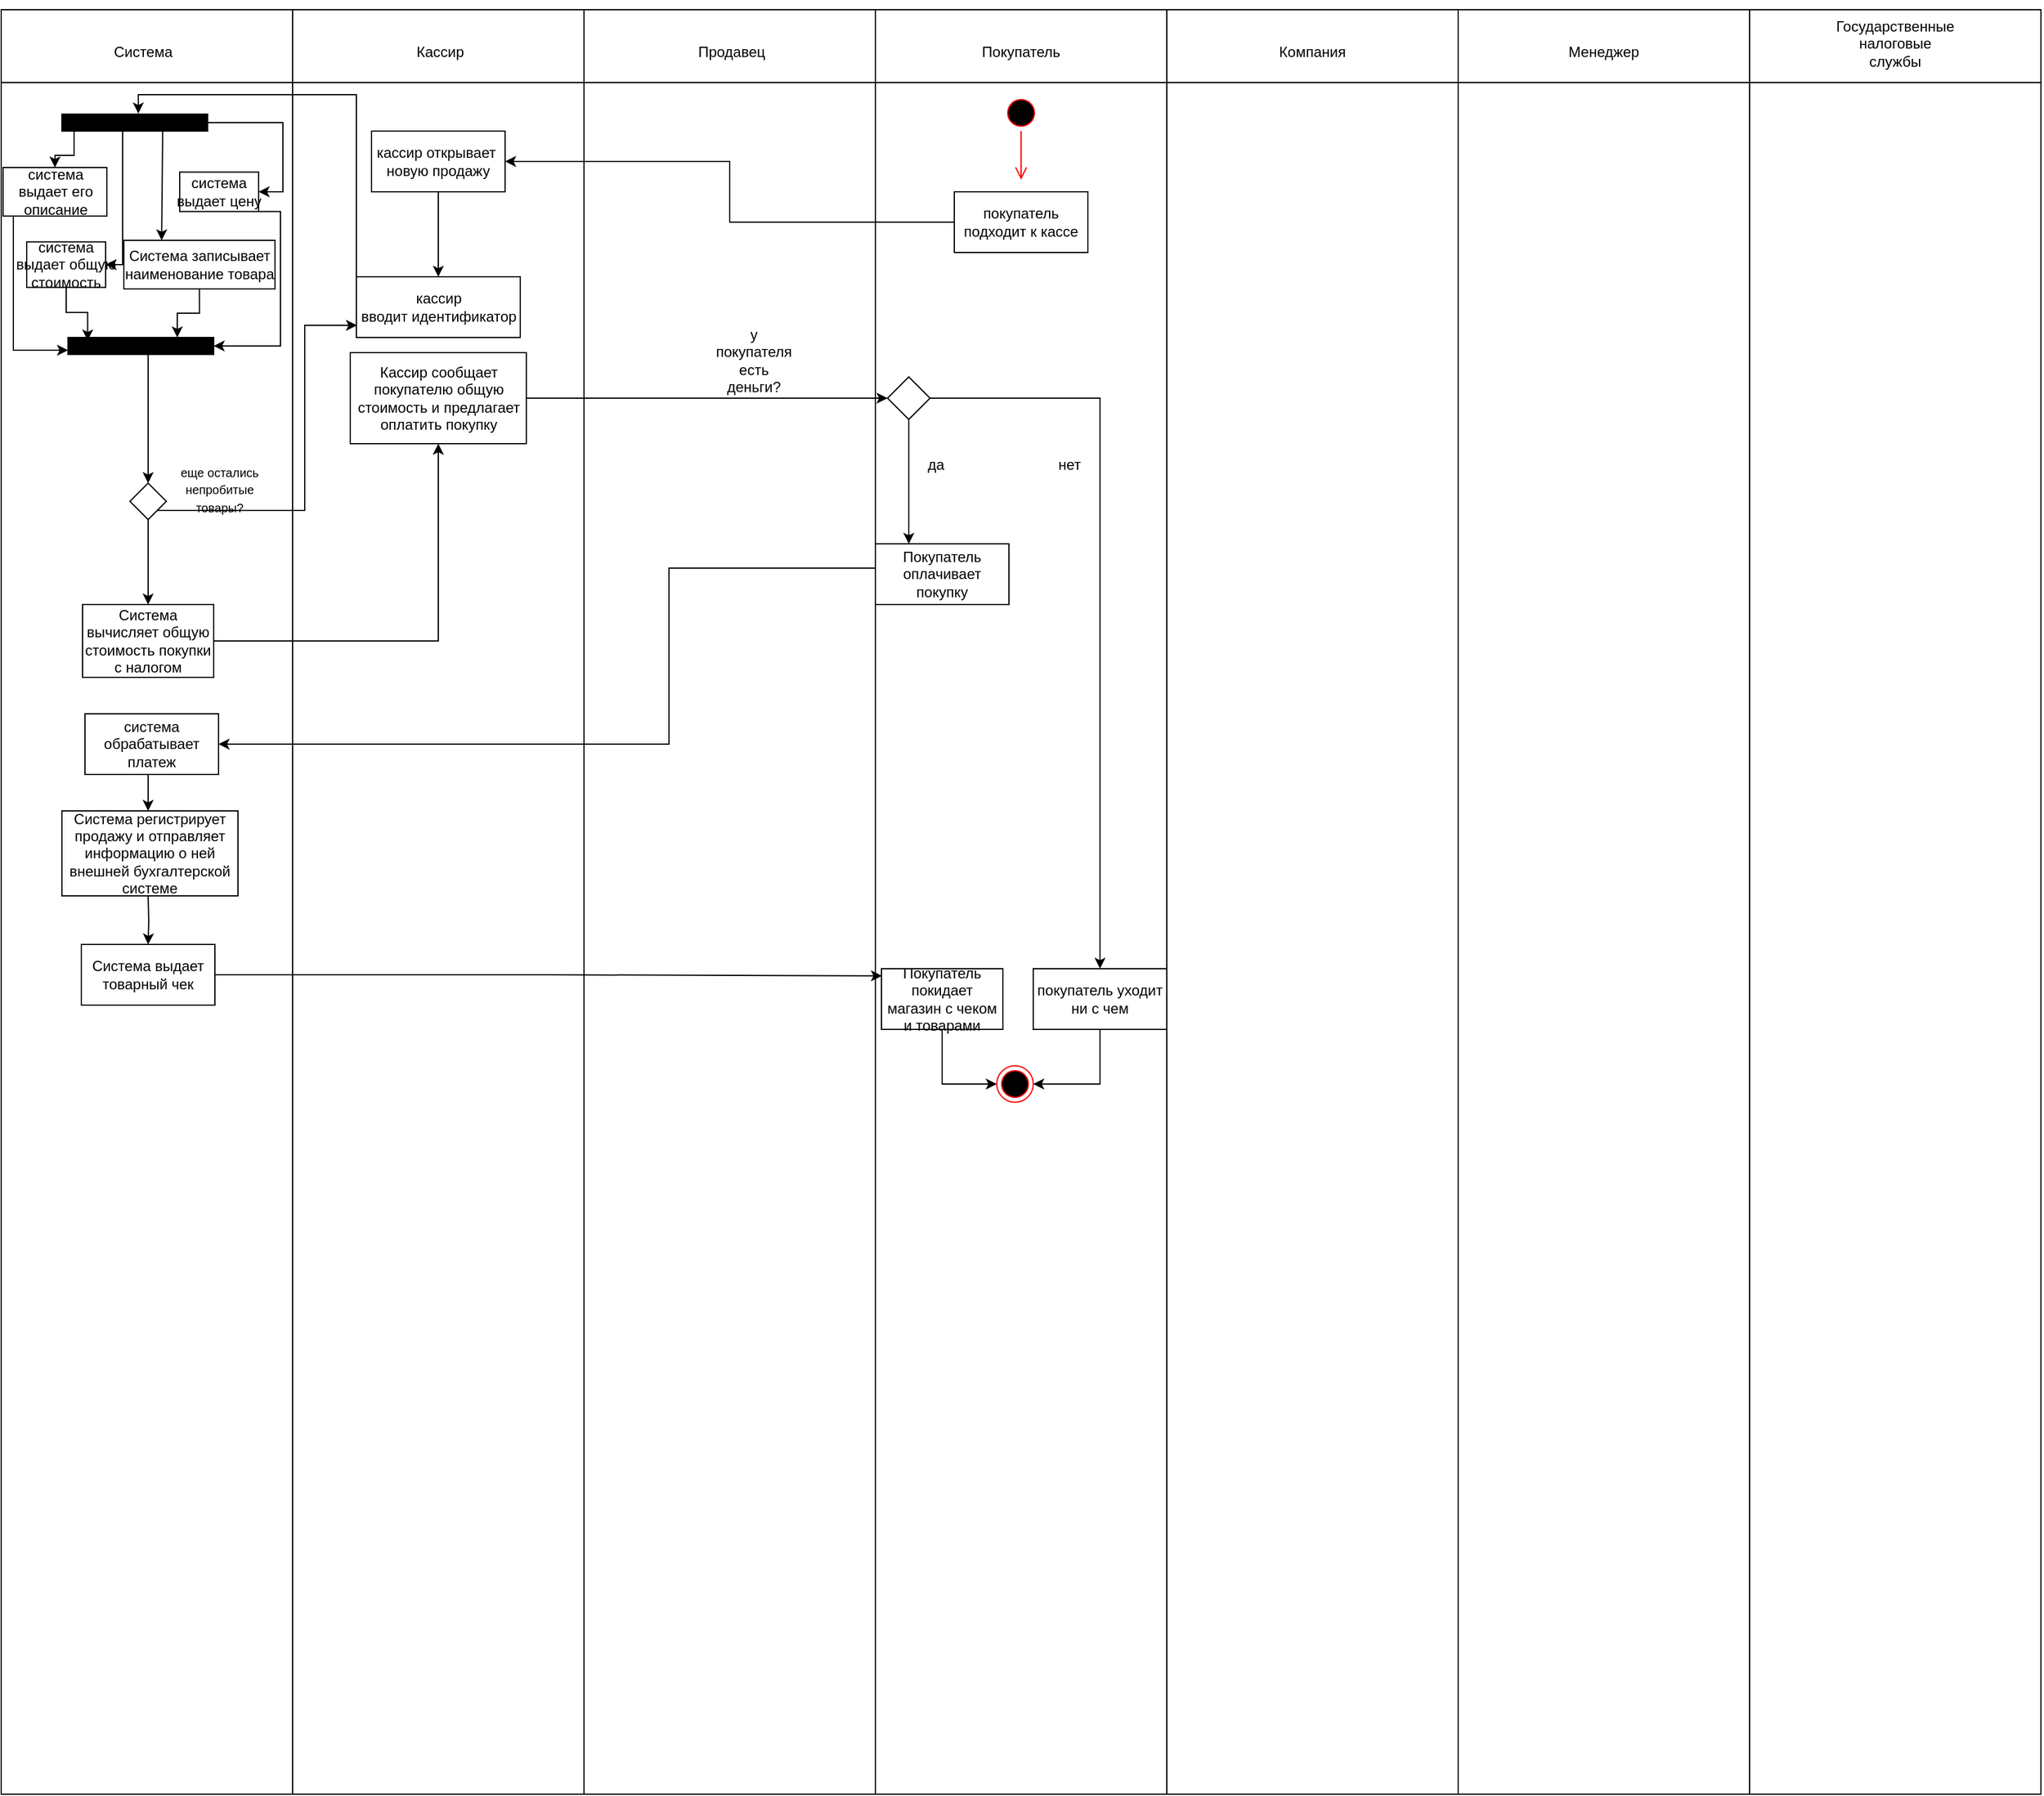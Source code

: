 <mxfile version="26.0.6">
  <diagram name="Страница — 1" id="YBc_dfW4GbQZjzxW0Ta1">
    <mxGraphModel dx="2222" dy="650" grid="1" gridSize="10" guides="1" tooltips="1" connect="1" arrows="1" fold="1" page="1" pageScale="1" pageWidth="827" pageHeight="1169" math="0" shadow="0">
      <root>
        <mxCell id="0" />
        <mxCell id="1" parent="0" />
        <mxCell id="ZcSVCY-HChu_1TqKnKob-4" value="" style="rounded=0;whiteSpace=wrap;html=1;" vertex="1" parent="1">
          <mxGeometry x="940" y="320" width="240" height="1470" as="geometry" />
        </mxCell>
        <mxCell id="ZcSVCY-HChu_1TqKnKob-5" value="" style="rounded=0;whiteSpace=wrap;html=1;" vertex="1" parent="1">
          <mxGeometry x="700" y="320" width="240" height="1470" as="geometry" />
        </mxCell>
        <mxCell id="ZcSVCY-HChu_1TqKnKob-6" value="" style="rounded=0;whiteSpace=wrap;html=1;" vertex="1" parent="1">
          <mxGeometry x="460" y="320" width="240" height="1470" as="geometry" />
        </mxCell>
        <mxCell id="ZcSVCY-HChu_1TqKnKob-7" value="" style="rounded=0;whiteSpace=wrap;html=1;" vertex="1" parent="1">
          <mxGeometry x="220" y="320" width="240" height="1470" as="geometry" />
        </mxCell>
        <mxCell id="ZcSVCY-HChu_1TqKnKob-8" value="" style="rounded=0;whiteSpace=wrap;html=1;" vertex="1" parent="1">
          <mxGeometry x="-20" y="320" width="240" height="1470" as="geometry" />
        </mxCell>
        <mxCell id="ZcSVCY-HChu_1TqKnKob-9" value="" style="rounded=0;whiteSpace=wrap;html=1;" vertex="1" parent="1">
          <mxGeometry x="-260" y="320" width="240" height="1470" as="geometry" />
        </mxCell>
        <mxCell id="ZcSVCY-HChu_1TqKnKob-10" value="&amp;nbsp;Кассир" style="text;html=1;align=center;verticalAlign=middle;whiteSpace=wrap;rounded=0;" vertex="1" parent="1">
          <mxGeometry x="-170" y="340" width="60" height="30" as="geometry" />
        </mxCell>
        <mxCell id="ZcSVCY-HChu_1TqKnKob-11" value="&amp;nbsp;Продавец" style="text;html=1;align=center;verticalAlign=middle;whiteSpace=wrap;rounded=0;" vertex="1" parent="1">
          <mxGeometry x="70" y="340" width="60" height="30" as="geometry" />
        </mxCell>
        <mxCell id="ZcSVCY-HChu_1TqKnKob-12" value="Покупатель" style="text;html=1;align=center;verticalAlign=middle;whiteSpace=wrap;rounded=0;" vertex="1" parent="1">
          <mxGeometry x="310" y="340" width="60" height="30" as="geometry" />
        </mxCell>
        <mxCell id="ZcSVCY-HChu_1TqKnKob-13" value="Компания" style="text;html=1;align=center;verticalAlign=middle;whiteSpace=wrap;rounded=0;" vertex="1" parent="1">
          <mxGeometry x="550" y="340" width="60" height="30" as="geometry" />
        </mxCell>
        <mxCell id="ZcSVCY-HChu_1TqKnKob-14" value="Менеджер" style="text;html=1;align=center;verticalAlign=middle;whiteSpace=wrap;rounded=0;" vertex="1" parent="1">
          <mxGeometry x="790" y="340" width="60" height="30" as="geometry" />
        </mxCell>
        <mxCell id="ZcSVCY-HChu_1TqKnKob-15" value="&#xa;Государственные налоговые службы&#xa;&#xa;" style="text;html=1;align=center;verticalAlign=middle;whiteSpace=wrap;rounded=0;" vertex="1" parent="1">
          <mxGeometry x="1030" y="340" width="60" height="30" as="geometry" />
        </mxCell>
        <mxCell id="ZcSVCY-HChu_1TqKnKob-20" value="" style="ellipse;html=1;shape=startState;fillColor=#000000;strokeColor=#ff0000;" vertex="1" parent="1">
          <mxGeometry x="325" y="390" width="30" height="30" as="geometry" />
        </mxCell>
        <mxCell id="ZcSVCY-HChu_1TqKnKob-21" value="" style="edgeStyle=orthogonalEdgeStyle;html=1;verticalAlign=bottom;endArrow=open;endSize=8;strokeColor=#ff0000;rounded=0;" edge="1" source="ZcSVCY-HChu_1TqKnKob-20" parent="1">
          <mxGeometry relative="1" as="geometry">
            <mxPoint x="340" y="460" as="targetPoint" />
            <Array as="points">
              <mxPoint x="340" y="440" />
              <mxPoint x="340" y="440" />
            </Array>
          </mxGeometry>
        </mxCell>
        <mxCell id="ZcSVCY-HChu_1TqKnKob-36" style="edgeStyle=orthogonalEdgeStyle;rounded=0;orthogonalLoop=1;jettySize=auto;html=1;exitX=0;exitY=0.5;exitDx=0;exitDy=0;" edge="1" parent="1" source="ZcSVCY-HChu_1TqKnKob-23" target="ZcSVCY-HChu_1TqKnKob-28">
          <mxGeometry relative="1" as="geometry" />
        </mxCell>
        <mxCell id="ZcSVCY-HChu_1TqKnKob-23" value="покупатель подходит к кассе" style="html=1;whiteSpace=wrap;" vertex="1" parent="1">
          <mxGeometry x="285" y="470" width="110" height="50" as="geometry" />
        </mxCell>
        <mxCell id="ZcSVCY-HChu_1TqKnKob-24" value="кассир&lt;div&gt;вводит&amp;nbsp;идентификатор&lt;/div&gt;" style="html=1;whiteSpace=wrap;" vertex="1" parent="1">
          <mxGeometry x="-207.5" y="540" width="135" height="50" as="geometry" />
        </mxCell>
        <mxCell id="ZcSVCY-HChu_1TqKnKob-30" style="edgeStyle=orthogonalEdgeStyle;rounded=0;orthogonalLoop=1;jettySize=auto;html=1;exitX=0.5;exitY=1;exitDx=0;exitDy=0;entryX=0.5;entryY=0;entryDx=0;entryDy=0;" edge="1" parent="1" source="ZcSVCY-HChu_1TqKnKob-28" target="ZcSVCY-HChu_1TqKnKob-24">
          <mxGeometry relative="1" as="geometry" />
        </mxCell>
        <mxCell id="ZcSVCY-HChu_1TqKnKob-28" value="кассир открывает&amp;nbsp;&lt;div&gt;новую продажу&lt;/div&gt;" style="html=1;whiteSpace=wrap;" vertex="1" parent="1">
          <mxGeometry x="-195" y="420" width="110" height="50" as="geometry" />
        </mxCell>
        <mxCell id="ZcSVCY-HChu_1TqKnKob-33" value="" style="rounded=0;whiteSpace=wrap;html=1;" vertex="1" parent="1">
          <mxGeometry x="-500" y="320" width="240" height="1470" as="geometry" />
        </mxCell>
        <mxCell id="ZcSVCY-HChu_1TqKnKob-18" value="" style="endArrow=none;html=1;rounded=0;" edge="1" parent="1">
          <mxGeometry width="50" height="50" relative="1" as="geometry">
            <mxPoint x="1180" y="380" as="sourcePoint" />
            <mxPoint x="-500" y="380" as="targetPoint" />
          </mxGeometry>
        </mxCell>
        <mxCell id="ZcSVCY-HChu_1TqKnKob-35" value="Система" style="text;html=1;align=center;verticalAlign=middle;whiteSpace=wrap;rounded=0;" vertex="1" parent="1">
          <mxGeometry x="-413" y="340" width="60" height="30" as="geometry" />
        </mxCell>
        <mxCell id="ZcSVCY-HChu_1TqKnKob-93" style="edgeStyle=orthogonalEdgeStyle;rounded=0;orthogonalLoop=1;jettySize=auto;html=1;exitX=0.5;exitY=1;exitDx=0;exitDy=0;entryX=0.75;entryY=0;entryDx=0;entryDy=0;" edge="1" parent="1" source="ZcSVCY-HChu_1TqKnKob-37" target="ZcSVCY-HChu_1TqKnKob-88">
          <mxGeometry relative="1" as="geometry" />
        </mxCell>
        <mxCell id="ZcSVCY-HChu_1TqKnKob-37" value="Система записывает наименование товара" style="html=1;whiteSpace=wrap;" vertex="1" parent="1">
          <mxGeometry x="-399" y="510" width="124.5" height="40" as="geometry" />
        </mxCell>
        <mxCell id="ZcSVCY-HChu_1TqKnKob-51" style="edgeStyle=orthogonalEdgeStyle;rounded=0;orthogonalLoop=1;jettySize=auto;html=1;exitX=0.5;exitY=1;exitDx=0;exitDy=0;entryX=0.5;entryY=0;entryDx=0;entryDy=0;" edge="1" parent="1" source="ZcSVCY-HChu_1TqKnKob-40" target="ZcSVCY-HChu_1TqKnKob-50">
          <mxGeometry relative="1" as="geometry" />
        </mxCell>
        <mxCell id="ZcSVCY-HChu_1TqKnKob-96" style="edgeStyle=orthogonalEdgeStyle;rounded=0;orthogonalLoop=1;jettySize=auto;html=1;exitX=1;exitY=1;exitDx=0;exitDy=0;" edge="1" parent="1" source="ZcSVCY-HChu_1TqKnKob-40">
          <mxGeometry relative="1" as="geometry">
            <mxPoint x="-207" y="580" as="targetPoint" />
            <Array as="points">
              <mxPoint x="-250" y="733" />
              <mxPoint x="-250" y="580" />
              <mxPoint x="-208" y="580" />
            </Array>
          </mxGeometry>
        </mxCell>
        <mxCell id="ZcSVCY-HChu_1TqKnKob-40" value="" style="rhombus;whiteSpace=wrap;html=1;" vertex="1" parent="1">
          <mxGeometry x="-394" y="710" width="30" height="30" as="geometry" />
        </mxCell>
        <mxCell id="ZcSVCY-HChu_1TqKnKob-46" value="&lt;font style=&quot;font-size: 10px;&quot;&gt;еще остались непробитые товары?&lt;/font&gt;" style="text;html=1;align=center;verticalAlign=middle;whiteSpace=wrap;rounded=0;" vertex="1" parent="1">
          <mxGeometry x="-364.5" y="700" width="88" height="30" as="geometry" />
        </mxCell>
        <mxCell id="ZcSVCY-HChu_1TqKnKob-53" style="edgeStyle=orthogonalEdgeStyle;rounded=0;orthogonalLoop=1;jettySize=auto;html=1;exitX=1;exitY=0.5;exitDx=0;exitDy=0;" edge="1" parent="1" source="ZcSVCY-HChu_1TqKnKob-50" target="ZcSVCY-HChu_1TqKnKob-52">
          <mxGeometry relative="1" as="geometry" />
        </mxCell>
        <mxCell id="ZcSVCY-HChu_1TqKnKob-50" value=" Система вычисляет общую стоимость покупки с налогом" style="html=1;whiteSpace=wrap;" vertex="1" parent="1">
          <mxGeometry x="-433" y="810" width="108" height="60" as="geometry" />
        </mxCell>
        <mxCell id="ZcSVCY-HChu_1TqKnKob-52" value="Кассир сообщает покупателю общую стоимость и предлагает оплатить покупку" style="html=1;whiteSpace=wrap;" vertex="1" parent="1">
          <mxGeometry x="-212.5" y="602.5" width="145" height="75" as="geometry" />
        </mxCell>
        <mxCell id="ZcSVCY-HChu_1TqKnKob-98" style="edgeStyle=orthogonalEdgeStyle;rounded=0;orthogonalLoop=1;jettySize=auto;html=1;exitX=0.5;exitY=1;exitDx=0;exitDy=0;entryX=1;entryY=0.5;entryDx=0;entryDy=0;" edge="1" parent="1" source="ZcSVCY-HChu_1TqKnKob-54" target="ZcSVCY-HChu_1TqKnKob-56">
          <mxGeometry relative="1" as="geometry">
            <Array as="points">
              <mxPoint x="275" y="780" />
              <mxPoint x="50" y="780" />
              <mxPoint x="50" y="925" />
            </Array>
          </mxGeometry>
        </mxCell>
        <mxCell id="ZcSVCY-HChu_1TqKnKob-54" value="Покупатель оплачивает покупку" style="html=1;whiteSpace=wrap;" vertex="1" parent="1">
          <mxGeometry x="220" y="760" width="110" height="50" as="geometry" />
        </mxCell>
        <mxCell id="ZcSVCY-HChu_1TqKnKob-59" style="edgeStyle=orthogonalEdgeStyle;rounded=0;orthogonalLoop=1;jettySize=auto;html=1;exitX=0.5;exitY=1;exitDx=0;exitDy=0;entryX=0.5;entryY=0;entryDx=0;entryDy=0;" edge="1" parent="1" source="ZcSVCY-HChu_1TqKnKob-56">
          <mxGeometry relative="1" as="geometry">
            <mxPoint x="-379" y="980" as="targetPoint" />
          </mxGeometry>
        </mxCell>
        <mxCell id="ZcSVCY-HChu_1TqKnKob-56" value="система обрабатывает платеж" style="html=1;whiteSpace=wrap;" vertex="1" parent="1">
          <mxGeometry x="-431" y="900" width="110" height="50" as="geometry" />
        </mxCell>
        <mxCell id="ZcSVCY-HChu_1TqKnKob-61" style="edgeStyle=orthogonalEdgeStyle;rounded=0;orthogonalLoop=1;jettySize=auto;html=1;exitX=0.5;exitY=1;exitDx=0;exitDy=0;" edge="1" parent="1" target="ZcSVCY-HChu_1TqKnKob-60">
          <mxGeometry relative="1" as="geometry">
            <mxPoint x="-379" y="1050" as="sourcePoint" />
          </mxGeometry>
        </mxCell>
        <mxCell id="ZcSVCY-HChu_1TqKnKob-58" value="Система регистрирует продажу и отправляет информацию о ней внешней бухгалтерской системе" style="html=1;whiteSpace=wrap;" vertex="1" parent="1">
          <mxGeometry x="-450" y="980" width="145" height="70" as="geometry" />
        </mxCell>
        <mxCell id="ZcSVCY-HChu_1TqKnKob-99" style="edgeStyle=orthogonalEdgeStyle;rounded=0;orthogonalLoop=1;jettySize=auto;html=1;exitX=1;exitY=0.5;exitDx=0;exitDy=0;entryX=0.004;entryY=0.118;entryDx=0;entryDy=0;entryPerimeter=0;" edge="1" parent="1" source="ZcSVCY-HChu_1TqKnKob-60" target="ZcSVCY-HChu_1TqKnKob-62">
          <mxGeometry relative="1" as="geometry" />
        </mxCell>
        <mxCell id="ZcSVCY-HChu_1TqKnKob-60" value=" Система выдает товарный чек" style="html=1;whiteSpace=wrap;" vertex="1" parent="1">
          <mxGeometry x="-434" y="1090" width="110" height="50" as="geometry" />
        </mxCell>
        <mxCell id="ZcSVCY-HChu_1TqKnKob-103" style="edgeStyle=orthogonalEdgeStyle;rounded=0;orthogonalLoop=1;jettySize=auto;html=1;exitX=0.5;exitY=1;exitDx=0;exitDy=0;entryX=0;entryY=0.5;entryDx=0;entryDy=0;" edge="1" parent="1" source="ZcSVCY-HChu_1TqKnKob-62" target="ZcSVCY-HChu_1TqKnKob-100">
          <mxGeometry relative="1" as="geometry" />
        </mxCell>
        <mxCell id="ZcSVCY-HChu_1TqKnKob-62" value="Покупатель покидает магазин с чеком и товарами" style="html=1;whiteSpace=wrap;" vertex="1" parent="1">
          <mxGeometry x="225" y="1110" width="100" height="50" as="geometry" />
        </mxCell>
        <mxCell id="ZcSVCY-HChu_1TqKnKob-89" style="edgeStyle=orthogonalEdgeStyle;rounded=0;orthogonalLoop=1;jettySize=auto;html=1;exitX=0.5;exitY=1;exitDx=0;exitDy=0;entryX=0;entryY=0.75;entryDx=0;entryDy=0;" edge="1" parent="1" source="ZcSVCY-HChu_1TqKnKob-66" target="ZcSVCY-HChu_1TqKnKob-88">
          <mxGeometry relative="1" as="geometry">
            <Array as="points">
              <mxPoint x="-490" y="490" />
              <mxPoint x="-490" y="601" />
            </Array>
          </mxGeometry>
        </mxCell>
        <mxCell id="ZcSVCY-HChu_1TqKnKob-66" value="система выдает его описание" style="html=1;whiteSpace=wrap;" vertex="1" parent="1">
          <mxGeometry x="-498.5" y="450" width="85.5" height="40" as="geometry" />
        </mxCell>
        <mxCell id="ZcSVCY-HChu_1TqKnKob-92" style="edgeStyle=orthogonalEdgeStyle;rounded=0;orthogonalLoop=1;jettySize=auto;html=1;exitX=1;exitY=1;exitDx=0;exitDy=0;entryX=1;entryY=0.5;entryDx=0;entryDy=0;" edge="1" parent="1" source="ZcSVCY-HChu_1TqKnKob-67" target="ZcSVCY-HChu_1TqKnKob-88">
          <mxGeometry relative="1" as="geometry">
            <Array as="points">
              <mxPoint x="-270" y="486" />
              <mxPoint x="-270" y="597" />
            </Array>
          </mxGeometry>
        </mxCell>
        <mxCell id="ZcSVCY-HChu_1TqKnKob-67" value="система выдает&amp;nbsp;цену" style="html=1;whiteSpace=wrap;" vertex="1" parent="1">
          <mxGeometry x="-353" y="453.75" width="65" height="32.5" as="geometry" />
        </mxCell>
        <mxCell id="ZcSVCY-HChu_1TqKnKob-68" value="система выдает&amp;nbsp;общую стоимость" style="html=1;whiteSpace=wrap;" vertex="1" parent="1">
          <mxGeometry x="-479" y="511.25" width="65" height="37.5" as="geometry" />
        </mxCell>
        <mxCell id="ZcSVCY-HChu_1TqKnKob-79" style="edgeStyle=orthogonalEdgeStyle;rounded=0;orthogonalLoop=1;jettySize=auto;html=1;exitX=1;exitY=0.5;exitDx=0;exitDy=0;entryX=1;entryY=0.5;entryDx=0;entryDy=0;" edge="1" parent="1" source="ZcSVCY-HChu_1TqKnKob-84" target="ZcSVCY-HChu_1TqKnKob-67">
          <mxGeometry relative="1" as="geometry">
            <mxPoint x="-305" y="405" as="sourcePoint" />
          </mxGeometry>
        </mxCell>
        <mxCell id="ZcSVCY-HChu_1TqKnKob-80" style="edgeStyle=orthogonalEdgeStyle;rounded=0;orthogonalLoop=1;jettySize=auto;html=1;exitX=0.691;exitY=0.894;exitDx=0;exitDy=0;entryX=0.25;entryY=0;entryDx=0;entryDy=0;exitPerimeter=0;" edge="1" parent="1" source="ZcSVCY-HChu_1TqKnKob-84" target="ZcSVCY-HChu_1TqKnKob-37">
          <mxGeometry relative="1" as="geometry">
            <mxPoint x="-345" y="405" as="sourcePoint" />
            <Array as="points">
              <mxPoint x="-367" y="430" />
            </Array>
          </mxGeometry>
        </mxCell>
        <mxCell id="ZcSVCY-HChu_1TqKnKob-77" style="edgeStyle=orthogonalEdgeStyle;rounded=0;orthogonalLoop=1;jettySize=auto;html=1;exitX=0;exitY=0.5;exitDx=0;exitDy=0;entryX=0.487;entryY=0.548;entryDx=0;entryDy=0;entryPerimeter=0;" edge="1" parent="1" source="ZcSVCY-HChu_1TqKnKob-24">
          <mxGeometry relative="1" as="geometry">
            <mxPoint x="-387.08" y="405.48" as="targetPoint" />
            <Array as="points">
              <mxPoint x="-208" y="390" />
              <mxPoint x="-387" y="390" />
            </Array>
          </mxGeometry>
        </mxCell>
        <mxCell id="ZcSVCY-HChu_1TqKnKob-85" style="edgeStyle=orthogonalEdgeStyle;rounded=0;orthogonalLoop=1;jettySize=auto;html=1;exitX=0.25;exitY=1;exitDx=0;exitDy=0;entryX=0.5;entryY=0;entryDx=0;entryDy=0;" edge="1" parent="1" source="ZcSVCY-HChu_1TqKnKob-84" target="ZcSVCY-HChu_1TqKnKob-66">
          <mxGeometry relative="1" as="geometry">
            <Array as="points">
              <mxPoint x="-440" y="420" />
              <mxPoint x="-440" y="440" />
              <mxPoint x="-456" y="440" />
            </Array>
          </mxGeometry>
        </mxCell>
        <mxCell id="ZcSVCY-HChu_1TqKnKob-97" style="edgeStyle=orthogonalEdgeStyle;rounded=0;orthogonalLoop=1;jettySize=auto;html=1;exitX=0.5;exitY=1;exitDx=0;exitDy=0;entryX=1;entryY=0.5;entryDx=0;entryDy=0;" edge="1" parent="1" source="ZcSVCY-HChu_1TqKnKob-84" target="ZcSVCY-HChu_1TqKnKob-68">
          <mxGeometry relative="1" as="geometry">
            <Array as="points">
              <mxPoint x="-400" y="420" />
              <mxPoint x="-400" y="530" />
            </Array>
          </mxGeometry>
        </mxCell>
        <mxCell id="ZcSVCY-HChu_1TqKnKob-84" value="" style="rounded=0;whiteSpace=wrap;html=1;strokeColor=default;fillColor=#000000;" vertex="1" parent="1">
          <mxGeometry x="-450" y="406" width="120" height="14" as="geometry" />
        </mxCell>
        <mxCell id="ZcSVCY-HChu_1TqKnKob-94" style="edgeStyle=orthogonalEdgeStyle;rounded=0;orthogonalLoop=1;jettySize=auto;html=1;exitX=0.5;exitY=1;exitDx=0;exitDy=0;entryX=0.5;entryY=0;entryDx=0;entryDy=0;" edge="1" parent="1" source="ZcSVCY-HChu_1TqKnKob-88" target="ZcSVCY-HChu_1TqKnKob-40">
          <mxGeometry relative="1" as="geometry">
            <Array as="points">
              <mxPoint x="-379" y="604" />
            </Array>
          </mxGeometry>
        </mxCell>
        <mxCell id="ZcSVCY-HChu_1TqKnKob-88" value="" style="rounded=0;whiteSpace=wrap;html=1;strokeColor=default;fillColor=#000000;" vertex="1" parent="1">
          <mxGeometry x="-445" y="590" width="120" height="14" as="geometry" />
        </mxCell>
        <mxCell id="ZcSVCY-HChu_1TqKnKob-90" style="edgeStyle=orthogonalEdgeStyle;rounded=0;orthogonalLoop=1;jettySize=auto;html=1;exitX=0.5;exitY=1;exitDx=0;exitDy=0;entryX=0.135;entryY=0.174;entryDx=0;entryDy=0;entryPerimeter=0;" edge="1" parent="1" source="ZcSVCY-HChu_1TqKnKob-68" target="ZcSVCY-HChu_1TqKnKob-88">
          <mxGeometry relative="1" as="geometry" />
        </mxCell>
        <mxCell id="ZcSVCY-HChu_1TqKnKob-100" value="" style="ellipse;html=1;shape=endState;fillColor=#000000;strokeColor=#ff0000;" vertex="1" parent="1">
          <mxGeometry x="320" y="1190" width="30" height="30" as="geometry" />
        </mxCell>
        <mxCell id="ZcSVCY-HChu_1TqKnKob-104" style="edgeStyle=orthogonalEdgeStyle;rounded=0;orthogonalLoop=1;jettySize=auto;html=1;exitX=0.5;exitY=1;exitDx=0;exitDy=0;entryX=1;entryY=0.5;entryDx=0;entryDy=0;" edge="1" parent="1" source="ZcSVCY-HChu_1TqKnKob-102" target="ZcSVCY-HChu_1TqKnKob-100">
          <mxGeometry relative="1" as="geometry" />
        </mxCell>
        <mxCell id="ZcSVCY-HChu_1TqKnKob-102" value="покупатель уходит ни с чем" style="html=1;whiteSpace=wrap;" vertex="1" parent="1">
          <mxGeometry x="350" y="1110" width="110" height="50" as="geometry" />
        </mxCell>
        <mxCell id="ZcSVCY-HChu_1TqKnKob-106" value="" style="edgeStyle=orthogonalEdgeStyle;rounded=0;orthogonalLoop=1;jettySize=auto;html=1;exitX=1;exitY=0.5;exitDx=0;exitDy=0;entryX=0;entryY=0.5;entryDx=0;entryDy=0;" edge="1" parent="1" source="ZcSVCY-HChu_1TqKnKob-52" target="ZcSVCY-HChu_1TqKnKob-105">
          <mxGeometry relative="1" as="geometry">
            <mxPoint x="-67" y="640" as="sourcePoint" />
            <mxPoint x="340" y="640" as="targetPoint" />
          </mxGeometry>
        </mxCell>
        <mxCell id="ZcSVCY-HChu_1TqKnKob-108" style="edgeStyle=orthogonalEdgeStyle;rounded=0;orthogonalLoop=1;jettySize=auto;html=1;exitX=0.5;exitY=1;exitDx=0;exitDy=0;entryX=0.25;entryY=0;entryDx=0;entryDy=0;" edge="1" parent="1" source="ZcSVCY-HChu_1TqKnKob-105" target="ZcSVCY-HChu_1TqKnKob-54">
          <mxGeometry relative="1" as="geometry" />
        </mxCell>
        <mxCell id="ZcSVCY-HChu_1TqKnKob-111" style="edgeStyle=orthogonalEdgeStyle;rounded=0;orthogonalLoop=1;jettySize=auto;html=1;exitX=1;exitY=0.5;exitDx=0;exitDy=0;entryX=0.5;entryY=0;entryDx=0;entryDy=0;" edge="1" parent="1" source="ZcSVCY-HChu_1TqKnKob-105" target="ZcSVCY-HChu_1TqKnKob-102">
          <mxGeometry relative="1" as="geometry" />
        </mxCell>
        <mxCell id="ZcSVCY-HChu_1TqKnKob-105" value="" style="rhombus;whiteSpace=wrap;html=1;" vertex="1" parent="1">
          <mxGeometry x="230" y="622.5" width="35" height="35" as="geometry" />
        </mxCell>
        <mxCell id="ZcSVCY-HChu_1TqKnKob-109" value="у покупателя есть деньги?" style="text;html=1;align=center;verticalAlign=middle;whiteSpace=wrap;rounded=0;" vertex="1" parent="1">
          <mxGeometry x="90" y="595" width="60" height="27.5" as="geometry" />
        </mxCell>
        <mxCell id="ZcSVCY-HChu_1TqKnKob-110" value="да" style="text;html=1;align=center;verticalAlign=middle;whiteSpace=wrap;rounded=0;" vertex="1" parent="1">
          <mxGeometry x="240" y="680" width="60" height="30" as="geometry" />
        </mxCell>
        <mxCell id="ZcSVCY-HChu_1TqKnKob-112" value="нет" style="text;html=1;align=center;verticalAlign=middle;whiteSpace=wrap;rounded=0;" vertex="1" parent="1">
          <mxGeometry x="350" y="680" width="60" height="30" as="geometry" />
        </mxCell>
      </root>
    </mxGraphModel>
  </diagram>
</mxfile>

